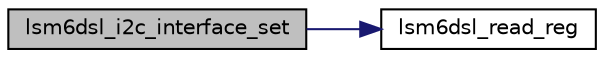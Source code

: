 digraph "lsm6dsl_i2c_interface_set"
{
 // LATEX_PDF_SIZE
  edge [fontname="Helvetica",fontsize="10",labelfontname="Helvetica",labelfontsize="10"];
  node [fontname="Helvetica",fontsize="10",shape=record];
  rankdir="LR";
  Node1 [label="lsm6dsl_i2c_interface_set",height=0.2,width=0.4,color="black", fillcolor="grey75", style="filled", fontcolor="black",tooltip="Disable / Enable I2C interface.[set]."];
  Node1 -> Node2 [color="midnightblue",fontsize="10",style="solid",fontname="Helvetica"];
  Node2 [label="lsm6dsl_read_reg",height=0.2,width=0.4,color="black", fillcolor="white", style="filled",URL="$group___l_s_m6_d_s_l__interfaces__functions.html#ga7ad5e0d379d6cc9a6a2dff69c6df5a50",tooltip="Read generic device register."];
}
